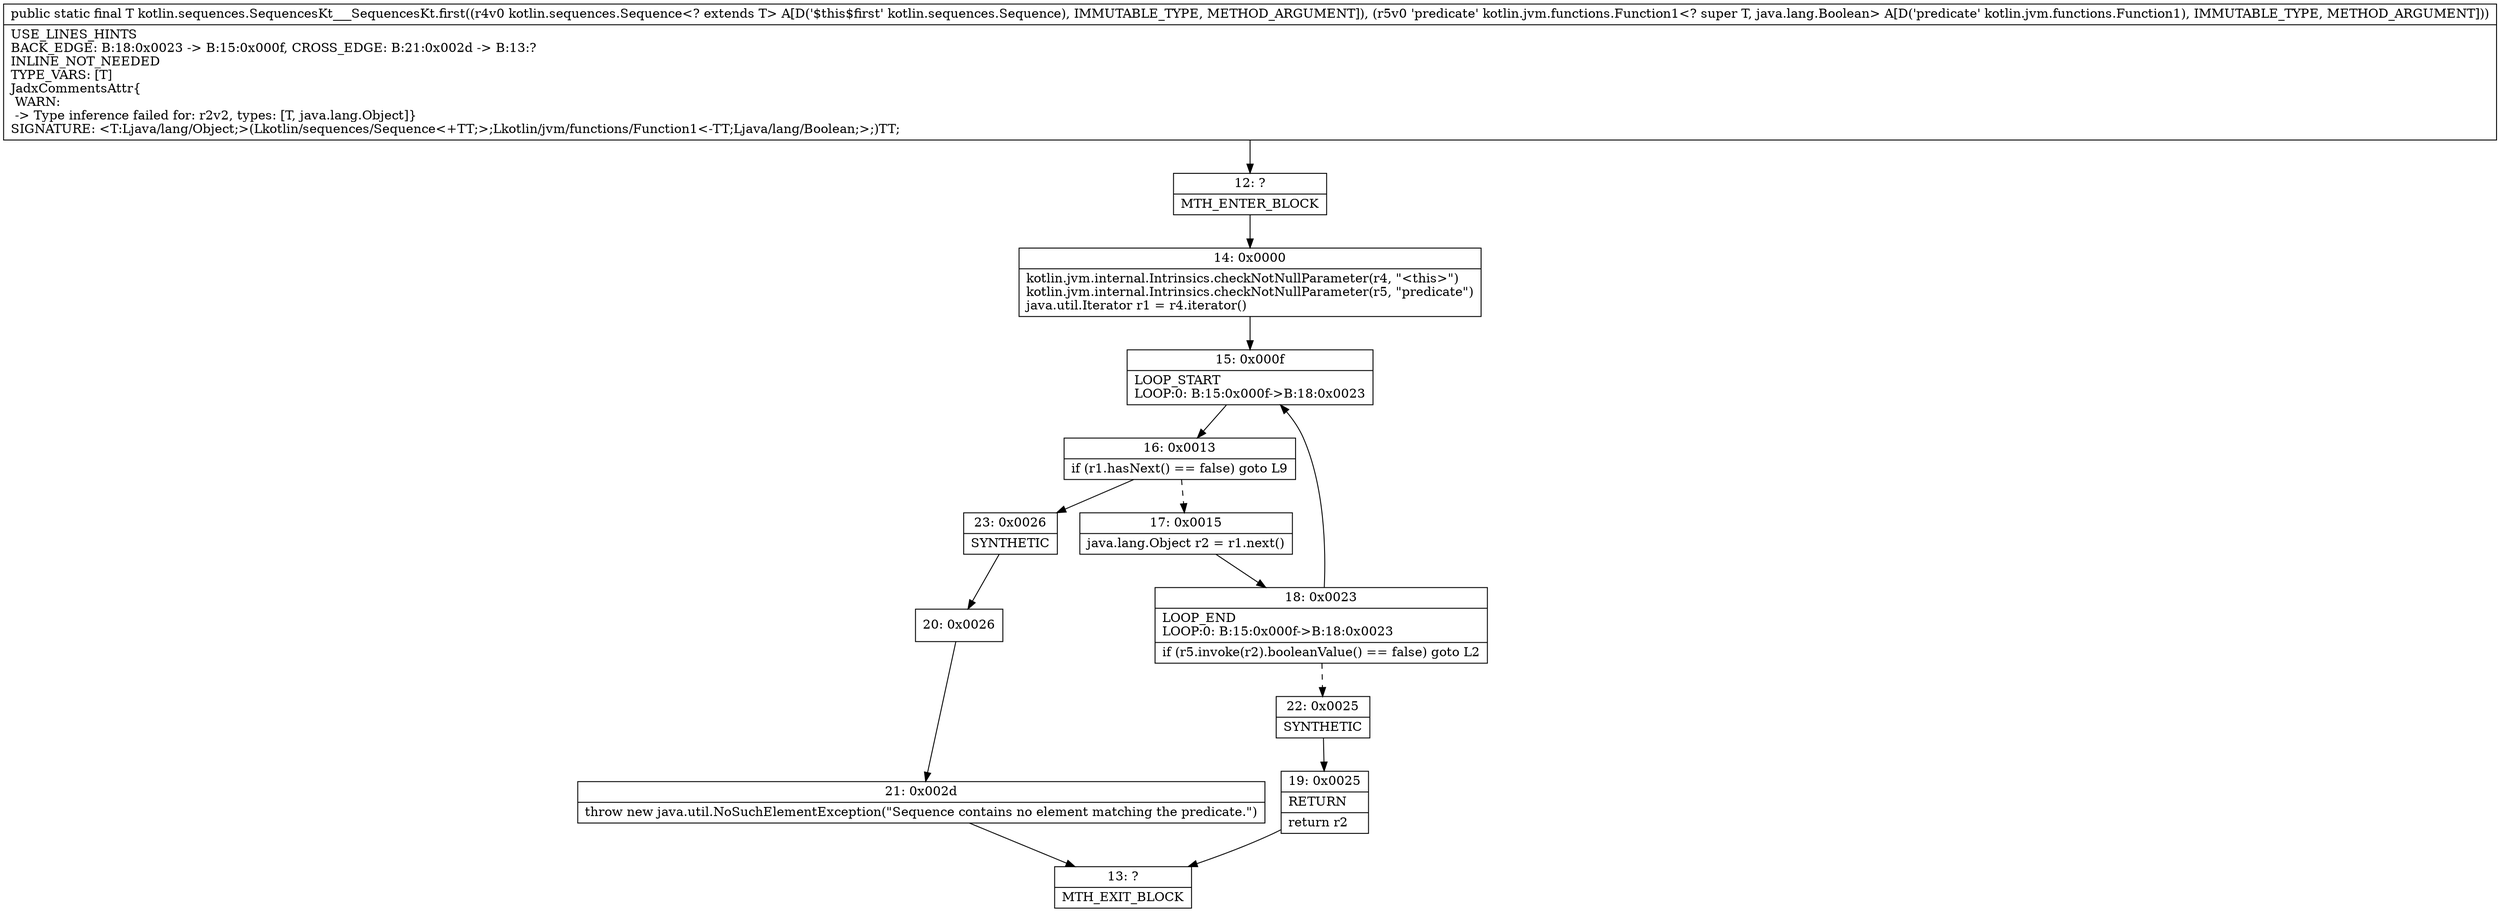 digraph "CFG forkotlin.sequences.SequencesKt___SequencesKt.first(Lkotlin\/sequences\/Sequence;Lkotlin\/jvm\/functions\/Function1;)Ljava\/lang\/Object;" {
Node_12 [shape=record,label="{12\:\ ?|MTH_ENTER_BLOCK\l}"];
Node_14 [shape=record,label="{14\:\ 0x0000|kotlin.jvm.internal.Intrinsics.checkNotNullParameter(r4, \"\<this\>\")\lkotlin.jvm.internal.Intrinsics.checkNotNullParameter(r5, \"predicate\")\ljava.util.Iterator r1 = r4.iterator()\l}"];
Node_15 [shape=record,label="{15\:\ 0x000f|LOOP_START\lLOOP:0: B:15:0x000f\-\>B:18:0x0023\l}"];
Node_16 [shape=record,label="{16\:\ 0x0013|if (r1.hasNext() == false) goto L9\l}"];
Node_17 [shape=record,label="{17\:\ 0x0015|java.lang.Object r2 = r1.next()\l}"];
Node_18 [shape=record,label="{18\:\ 0x0023|LOOP_END\lLOOP:0: B:15:0x000f\-\>B:18:0x0023\l|if (r5.invoke(r2).booleanValue() == false) goto L2\l}"];
Node_22 [shape=record,label="{22\:\ 0x0025|SYNTHETIC\l}"];
Node_19 [shape=record,label="{19\:\ 0x0025|RETURN\l|return r2\l}"];
Node_13 [shape=record,label="{13\:\ ?|MTH_EXIT_BLOCK\l}"];
Node_23 [shape=record,label="{23\:\ 0x0026|SYNTHETIC\l}"];
Node_20 [shape=record,label="{20\:\ 0x0026}"];
Node_21 [shape=record,label="{21\:\ 0x002d|throw new java.util.NoSuchElementException(\"Sequence contains no element matching the predicate.\")\l}"];
MethodNode[shape=record,label="{public static final T kotlin.sequences.SequencesKt___SequencesKt.first((r4v0 kotlin.sequences.Sequence\<? extends T\> A[D('$this$first' kotlin.sequences.Sequence), IMMUTABLE_TYPE, METHOD_ARGUMENT]), (r5v0 'predicate' kotlin.jvm.functions.Function1\<? super T, java.lang.Boolean\> A[D('predicate' kotlin.jvm.functions.Function1), IMMUTABLE_TYPE, METHOD_ARGUMENT]))  | USE_LINES_HINTS\lBACK_EDGE: B:18:0x0023 \-\> B:15:0x000f, CROSS_EDGE: B:21:0x002d \-\> B:13:?\lINLINE_NOT_NEEDED\lTYPE_VARS: [T]\lJadxCommentsAttr\{\l WARN: \l \-\> Type inference failed for: r2v2, types: [T, java.lang.Object]\}\lSIGNATURE: \<T:Ljava\/lang\/Object;\>(Lkotlin\/sequences\/Sequence\<+TT;\>;Lkotlin\/jvm\/functions\/Function1\<\-TT;Ljava\/lang\/Boolean;\>;)TT;\l}"];
MethodNode -> Node_12;Node_12 -> Node_14;
Node_14 -> Node_15;
Node_15 -> Node_16;
Node_16 -> Node_17[style=dashed];
Node_16 -> Node_23;
Node_17 -> Node_18;
Node_18 -> Node_15;
Node_18 -> Node_22[style=dashed];
Node_22 -> Node_19;
Node_19 -> Node_13;
Node_23 -> Node_20;
Node_20 -> Node_21;
Node_21 -> Node_13;
}

